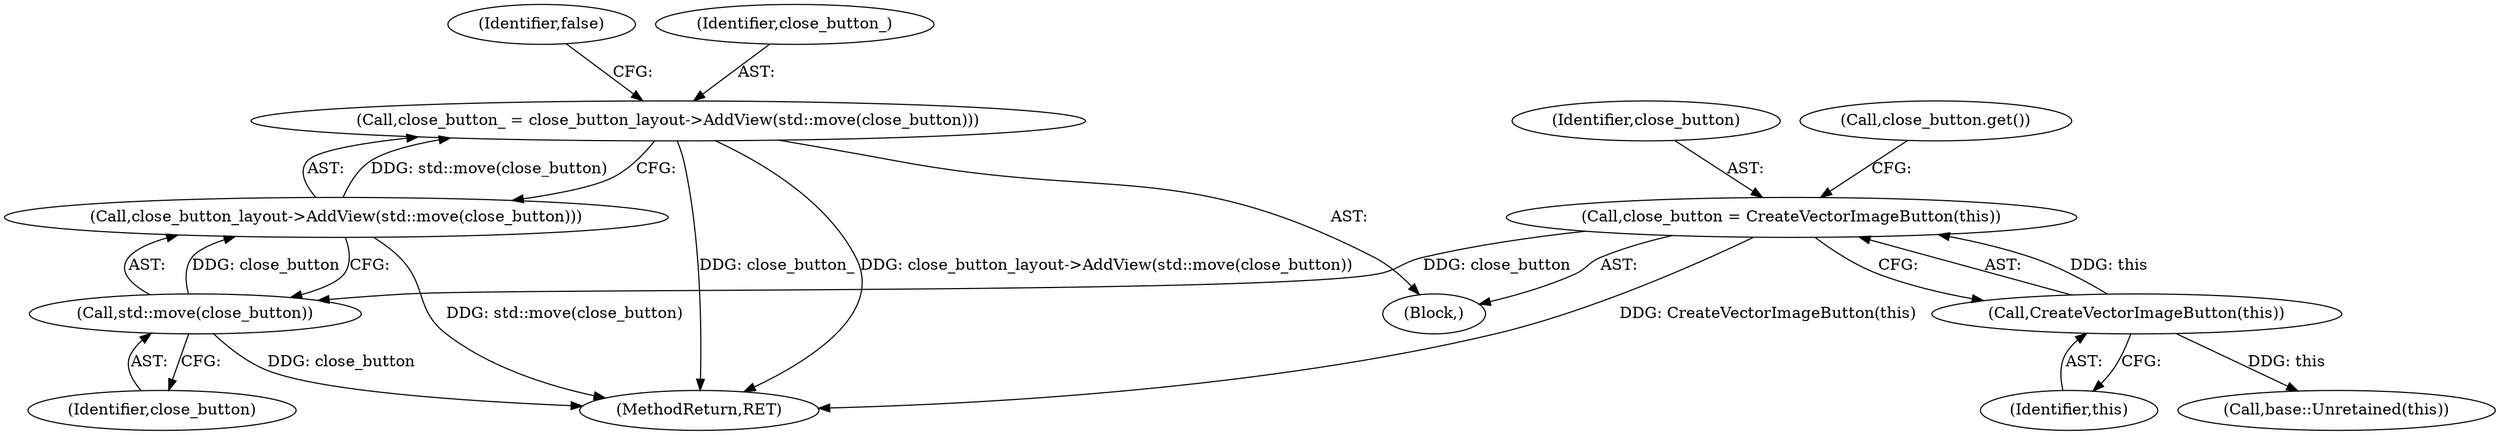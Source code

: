 digraph "0_Chrome_c25b198675380f713a56649c857b4367601d4a3d_1@API" {
"1000173" [label="(Call,close_button_ = close_button_layout->AddView(std::move(close_button)))"];
"1000175" [label="(Call,close_button_layout->AddView(std::move(close_button)))"];
"1000176" [label="(Call,std::move(close_button))"];
"1000157" [label="(Call,close_button = CreateVectorImageButton(this))"];
"1000159" [label="(Call,CreateVectorImageButton(this))"];
"1000158" [label="(Identifier,close_button)"];
"1000105" [label="(Block,)"];
"1000175" [label="(Call,close_button_layout->AddView(std::move(close_button)))"];
"1000179" [label="(Identifier,false)"];
"1000173" [label="(Call,close_button_ = close_button_layout->AddView(std::move(close_button)))"];
"1000159" [label="(Call,CreateVectorImageButton(this))"];
"1000157" [label="(Call,close_button = CreateVectorImageButton(this))"];
"1000174" [label="(Identifier,close_button_)"];
"1000162" [label="(Call,close_button.get())"];
"1000176" [label="(Call,std::move(close_button))"];
"1000177" [label="(Identifier,close_button)"];
"1000160" [label="(Identifier,this)"];
"1000205" [label="(Call,base::Unretained(this))"];
"1000322" [label="(MethodReturn,RET)"];
"1000173" -> "1000105"  [label="AST: "];
"1000173" -> "1000175"  [label="CFG: "];
"1000174" -> "1000173"  [label="AST: "];
"1000175" -> "1000173"  [label="AST: "];
"1000179" -> "1000173"  [label="CFG: "];
"1000173" -> "1000322"  [label="DDG: close_button_"];
"1000173" -> "1000322"  [label="DDG: close_button_layout->AddView(std::move(close_button))"];
"1000175" -> "1000173"  [label="DDG: std::move(close_button)"];
"1000175" -> "1000176"  [label="CFG: "];
"1000176" -> "1000175"  [label="AST: "];
"1000175" -> "1000322"  [label="DDG: std::move(close_button)"];
"1000176" -> "1000175"  [label="DDG: close_button"];
"1000176" -> "1000177"  [label="CFG: "];
"1000177" -> "1000176"  [label="AST: "];
"1000176" -> "1000322"  [label="DDG: close_button"];
"1000157" -> "1000176"  [label="DDG: close_button"];
"1000157" -> "1000105"  [label="AST: "];
"1000157" -> "1000159"  [label="CFG: "];
"1000158" -> "1000157"  [label="AST: "];
"1000159" -> "1000157"  [label="AST: "];
"1000162" -> "1000157"  [label="CFG: "];
"1000157" -> "1000322"  [label="DDG: CreateVectorImageButton(this)"];
"1000159" -> "1000157"  [label="DDG: this"];
"1000159" -> "1000160"  [label="CFG: "];
"1000160" -> "1000159"  [label="AST: "];
"1000159" -> "1000205"  [label="DDG: this"];
}
